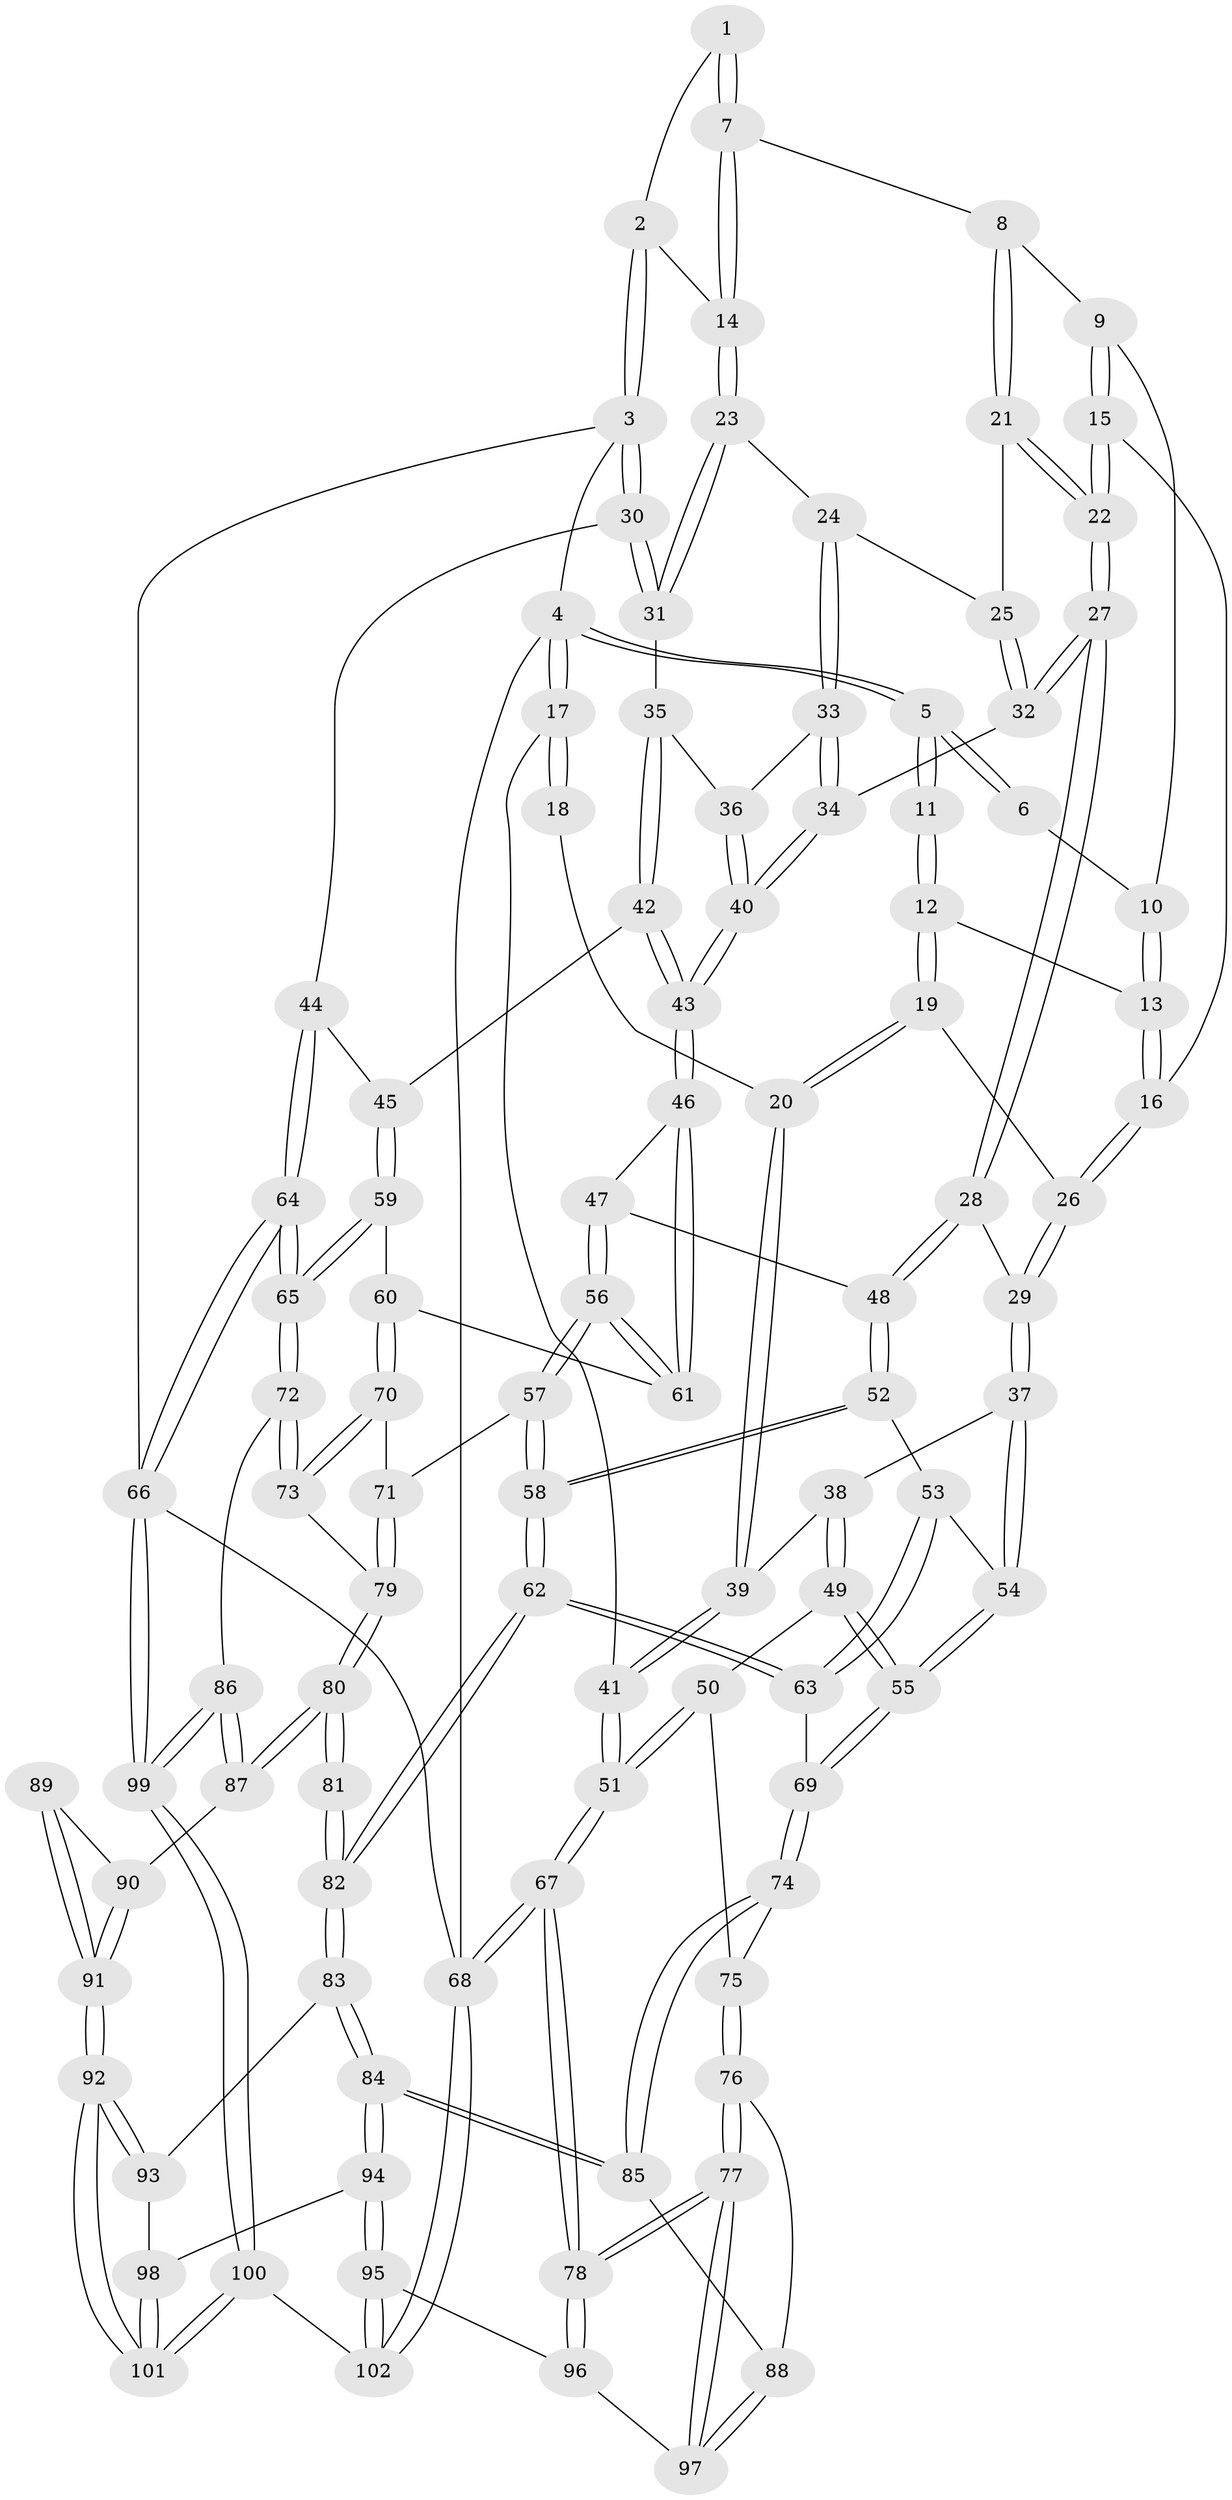 // Generated by graph-tools (version 1.1) at 2025/11/02/21/25 10:11:13]
// undirected, 102 vertices, 252 edges
graph export_dot {
graph [start="1"]
  node [color=gray90,style=filled];
  1 [pos="+0.6495766725702785+0"];
  2 [pos="+0.9681063311739461+0"];
  3 [pos="+1+0"];
  4 [pos="+0+0"];
  5 [pos="+0.1264448668897228+0"];
  6 [pos="+0.5012037308695121+0"];
  7 [pos="+0.676076485147631+0.050720770997686175"];
  8 [pos="+0.5933958430229794+0.11153600431653843"];
  9 [pos="+0.5456775526023907+0.09107465194721197"];
  10 [pos="+0.49668529977095244+0"];
  11 [pos="+0.1805287904250117+0.014827430650636807"];
  12 [pos="+0.19396848184334542+0.060460071232027686"];
  13 [pos="+0.36520281679682026+0.11413832096602884"];
  14 [pos="+0.8309125413786685+0.13318252736802838"];
  15 [pos="+0.4518250963350223+0.159553722796639"];
  16 [pos="+0.3983330837036669+0.15403418808089803"];
  17 [pos="+0+0.04934570017017148"];
  18 [pos="+0+0.10497184166223555"];
  19 [pos="+0.14836483466590406+0.19291691265530134"];
  20 [pos="+0.14294261367627384+0.20131103607792447"];
  21 [pos="+0.619597344338574+0.16190989855136317"];
  22 [pos="+0.5257099381692732+0.27207413645979195"];
  23 [pos="+0.8316943140126176+0.13959643555375595"];
  24 [pos="+0.7318578203441786+0.20860274616027225"];
  25 [pos="+0.6904528807412355+0.20365010009870627"];
  26 [pos="+0.3569650191227615+0.24703873862391454"];
  27 [pos="+0.5350197856444168+0.3490266281689139"];
  28 [pos="+0.47834100466404533+0.40349247588195236"];
  29 [pos="+0.36185514117819195+0.38435434771370536"];
  30 [pos="+1+0.30958498983890825"];
  31 [pos="+0.9570781252886101+0.24326986115804283"];
  32 [pos="+0.5490438316939983+0.3481015360089695"];
  33 [pos="+0.7308568142688715+0.24409892393462135"];
  34 [pos="+0.67203753129542+0.375432083465678"];
  35 [pos="+0.8436455010563767+0.34430334040685745"];
  36 [pos="+0.7789863812011142+0.3160387100992621"];
  37 [pos="+0.2925044375195236+0.4141814732399909"];
  38 [pos="+0.24536747111703408+0.39897931060740033"];
  39 [pos="+0.12301292156841893+0.2527067823835754"];
  40 [pos="+0.7021727360435813+0.40538885258977186"];
  41 [pos="+0+0.3855812400414132"];
  42 [pos="+0.7939841291603223+0.47486289180356983"];
  43 [pos="+0.7550492661941979+0.48415766575307084"];
  44 [pos="+1+0.3517204456187254"];
  45 [pos="+0.8225110534104406+0.4831960741754726"];
  46 [pos="+0.7462878360303418+0.4968621858372161"];
  47 [pos="+0.553414217552215+0.5041333082833143"];
  48 [pos="+0.4983264335908633+0.46265916696974835"];
  49 [pos="+0.09412314217839486+0.5070840734853044"];
  50 [pos="+0+0.5376910955985634"];
  51 [pos="+0+0.5093030450011304"];
  52 [pos="+0.4776389067822885+0.5096473752569186"];
  53 [pos="+0.4468471879091918+0.5662466744218253"];
  54 [pos="+0.29230349575805653+0.5849793228134632"];
  55 [pos="+0.2702960247395847+0.6379210614095433"];
  56 [pos="+0.6062312346775407+0.6708594051250777"];
  57 [pos="+0.6033855951188084+0.6755188135054301"];
  58 [pos="+0.5682491635639766+0.7025332872611598"];
  59 [pos="+0.9236325593190772+0.6005409983724233"];
  60 [pos="+0.756201053602986+0.6306035207929798"];
  61 [pos="+0.7246343783749162+0.5987801838039603"];
  62 [pos="+0.5396633416625097+0.7272686544407743"];
  63 [pos="+0.46346923272354673+0.6385630045194273"];
  64 [pos="+1+0.7670574427003971"];
  65 [pos="+1+0.7489497674325044"];
  66 [pos="+1+1"];
  67 [pos="+0+1"];
  68 [pos="+0+1"];
  69 [pos="+0.26828735553551425+0.6630885658425897"];
  70 [pos="+0.8057928956181796+0.7137968535132291"];
  71 [pos="+0.6843305092524883+0.7347565647544253"];
  72 [pos="+0.8611562468464122+0.7532202240995631"];
  73 [pos="+0.8064462558642784+0.7144524487622727"];
  74 [pos="+0.2613069992218638+0.6862728117304789"];
  75 [pos="+0.03965026571125738+0.6249790692701592"];
  76 [pos="+0.09384739860315028+0.7977844613155155"];
  77 [pos="+0+1"];
  78 [pos="+0+1"];
  79 [pos="+0.7069206148056829+0.7793068312353497"];
  80 [pos="+0.7102112190136387+0.8240188079336187"];
  81 [pos="+0.5818278136425753+0.7682557334428205"];
  82 [pos="+0.538257342228633+0.7308248083307831"];
  83 [pos="+0.49854057476328345+0.7742488166238621"];
  84 [pos="+0.40426518012287527+0.8053084981628937"];
  85 [pos="+0.26489595296868007+0.724261629944856"];
  86 [pos="+0.7446338472975866+0.8721586702863408"];
  87 [pos="+0.7350512253653948+0.8685870910026039"];
  88 [pos="+0.24829924160869052+0.7418842968866362"];
  89 [pos="+0.6030089500435973+0.8018786680747105"];
  90 [pos="+0.686117825436356+0.8807402673422597"];
  91 [pos="+0.6333463043640138+0.9068194319947891"];
  92 [pos="+0.5859014413936939+0.9443933765864975"];
  93 [pos="+0.5392181954865607+0.8656494760504126"];
  94 [pos="+0.39001226837439634+0.8927150728050864"];
  95 [pos="+0.2535233103567235+0.9836943451716372"];
  96 [pos="+0.2371678201056698+0.8363901764929139"];
  97 [pos="+0.2375334069754372+0.8222078049867336"];
  98 [pos="+0.4389561716890962+0.9623975505639865"];
  99 [pos="+0.9608680722397668+1"];
  100 [pos="+0.5563693267686085+1"];
  101 [pos="+0.5500865835285725+1"];
  102 [pos="+0.053413515760904966+1"];
  1 -- 2;
  1 -- 7;
  1 -- 7;
  2 -- 3;
  2 -- 3;
  2 -- 14;
  3 -- 4;
  3 -- 30;
  3 -- 30;
  3 -- 66;
  4 -- 5;
  4 -- 5;
  4 -- 17;
  4 -- 17;
  4 -- 68;
  5 -- 6;
  5 -- 6;
  5 -- 11;
  5 -- 11;
  6 -- 10;
  7 -- 8;
  7 -- 14;
  7 -- 14;
  8 -- 9;
  8 -- 21;
  8 -- 21;
  9 -- 10;
  9 -- 15;
  9 -- 15;
  10 -- 13;
  10 -- 13;
  11 -- 12;
  11 -- 12;
  12 -- 13;
  12 -- 19;
  12 -- 19;
  13 -- 16;
  13 -- 16;
  14 -- 23;
  14 -- 23;
  15 -- 16;
  15 -- 22;
  15 -- 22;
  16 -- 26;
  16 -- 26;
  17 -- 18;
  17 -- 18;
  17 -- 41;
  18 -- 20;
  19 -- 20;
  19 -- 20;
  19 -- 26;
  20 -- 39;
  20 -- 39;
  21 -- 22;
  21 -- 22;
  21 -- 25;
  22 -- 27;
  22 -- 27;
  23 -- 24;
  23 -- 31;
  23 -- 31;
  24 -- 25;
  24 -- 33;
  24 -- 33;
  25 -- 32;
  25 -- 32;
  26 -- 29;
  26 -- 29;
  27 -- 28;
  27 -- 28;
  27 -- 32;
  27 -- 32;
  28 -- 29;
  28 -- 48;
  28 -- 48;
  29 -- 37;
  29 -- 37;
  30 -- 31;
  30 -- 31;
  30 -- 44;
  31 -- 35;
  32 -- 34;
  33 -- 34;
  33 -- 34;
  33 -- 36;
  34 -- 40;
  34 -- 40;
  35 -- 36;
  35 -- 42;
  35 -- 42;
  36 -- 40;
  36 -- 40;
  37 -- 38;
  37 -- 54;
  37 -- 54;
  38 -- 39;
  38 -- 49;
  38 -- 49;
  39 -- 41;
  39 -- 41;
  40 -- 43;
  40 -- 43;
  41 -- 51;
  41 -- 51;
  42 -- 43;
  42 -- 43;
  42 -- 45;
  43 -- 46;
  43 -- 46;
  44 -- 45;
  44 -- 64;
  44 -- 64;
  45 -- 59;
  45 -- 59;
  46 -- 47;
  46 -- 61;
  46 -- 61;
  47 -- 48;
  47 -- 56;
  47 -- 56;
  48 -- 52;
  48 -- 52;
  49 -- 50;
  49 -- 55;
  49 -- 55;
  50 -- 51;
  50 -- 51;
  50 -- 75;
  51 -- 67;
  51 -- 67;
  52 -- 53;
  52 -- 58;
  52 -- 58;
  53 -- 54;
  53 -- 63;
  53 -- 63;
  54 -- 55;
  54 -- 55;
  55 -- 69;
  55 -- 69;
  56 -- 57;
  56 -- 57;
  56 -- 61;
  56 -- 61;
  57 -- 58;
  57 -- 58;
  57 -- 71;
  58 -- 62;
  58 -- 62;
  59 -- 60;
  59 -- 65;
  59 -- 65;
  60 -- 61;
  60 -- 70;
  60 -- 70;
  62 -- 63;
  62 -- 63;
  62 -- 82;
  62 -- 82;
  63 -- 69;
  64 -- 65;
  64 -- 65;
  64 -- 66;
  64 -- 66;
  65 -- 72;
  65 -- 72;
  66 -- 99;
  66 -- 99;
  66 -- 68;
  67 -- 68;
  67 -- 68;
  67 -- 78;
  67 -- 78;
  68 -- 102;
  68 -- 102;
  69 -- 74;
  69 -- 74;
  70 -- 71;
  70 -- 73;
  70 -- 73;
  71 -- 79;
  71 -- 79;
  72 -- 73;
  72 -- 73;
  72 -- 86;
  73 -- 79;
  74 -- 75;
  74 -- 85;
  74 -- 85;
  75 -- 76;
  75 -- 76;
  76 -- 77;
  76 -- 77;
  76 -- 88;
  77 -- 78;
  77 -- 78;
  77 -- 97;
  77 -- 97;
  78 -- 96;
  78 -- 96;
  79 -- 80;
  79 -- 80;
  80 -- 81;
  80 -- 81;
  80 -- 87;
  80 -- 87;
  81 -- 82;
  81 -- 82;
  82 -- 83;
  82 -- 83;
  83 -- 84;
  83 -- 84;
  83 -- 93;
  84 -- 85;
  84 -- 85;
  84 -- 94;
  84 -- 94;
  85 -- 88;
  86 -- 87;
  86 -- 87;
  86 -- 99;
  86 -- 99;
  87 -- 90;
  88 -- 97;
  88 -- 97;
  89 -- 90;
  89 -- 91;
  89 -- 91;
  90 -- 91;
  90 -- 91;
  91 -- 92;
  91 -- 92;
  92 -- 93;
  92 -- 93;
  92 -- 101;
  92 -- 101;
  93 -- 98;
  94 -- 95;
  94 -- 95;
  94 -- 98;
  95 -- 96;
  95 -- 102;
  95 -- 102;
  96 -- 97;
  98 -- 101;
  98 -- 101;
  99 -- 100;
  99 -- 100;
  100 -- 101;
  100 -- 101;
  100 -- 102;
}
